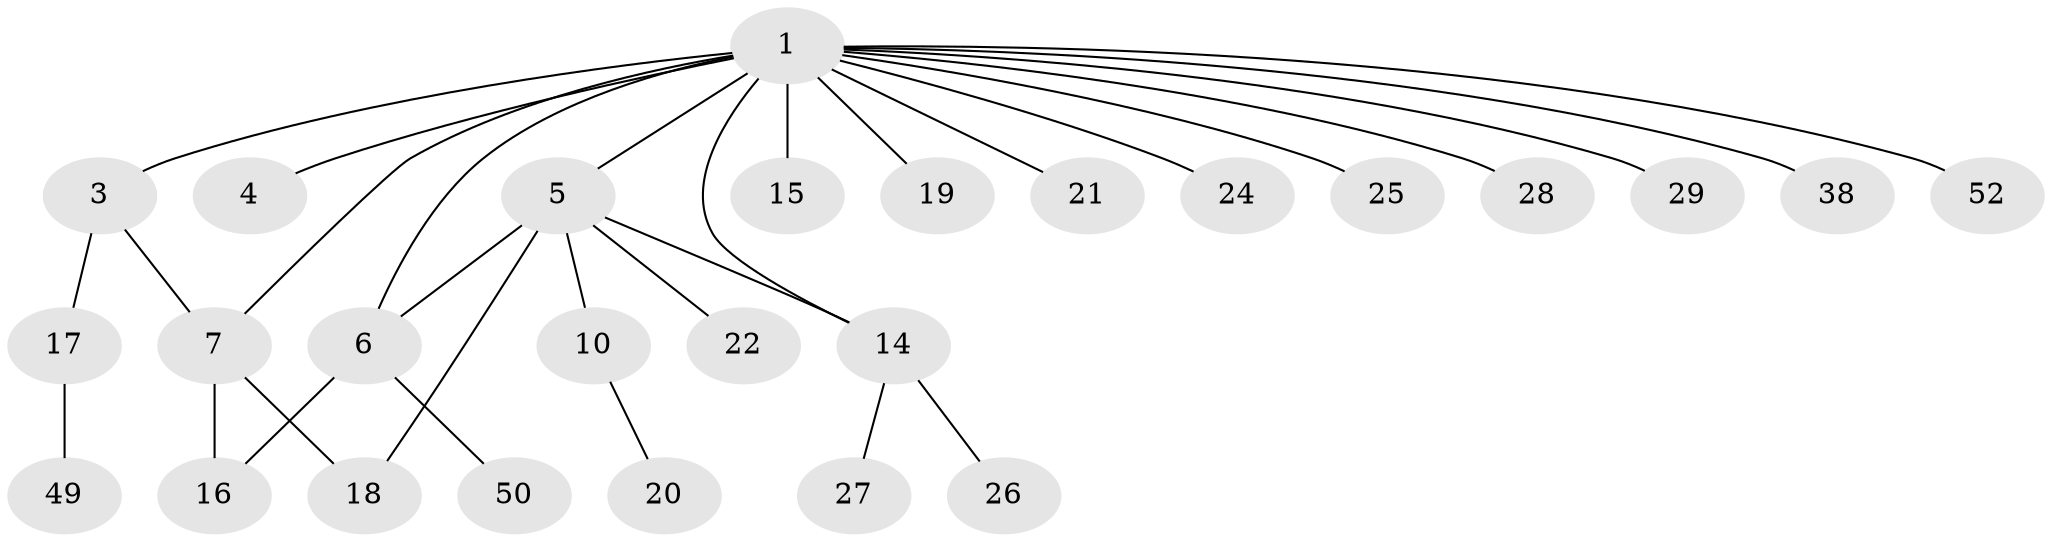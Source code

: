 // original degree distribution, {2: 0.2692307692307692, 16: 0.019230769230769232, 5: 0.057692307692307696, 1: 0.5384615384615384, 13: 0.019230769230769232, 4: 0.057692307692307696, 3: 0.038461538461538464}
// Generated by graph-tools (version 1.1) at 2025/54/03/05/25 16:54:47]
// undirected, 26 vertices, 30 edges
graph export_dot {
graph [start="1"]
  node [color=gray90,style=filled];
  1 [super="+8+2"];
  3 [super="+11+32"];
  4;
  5 [super="+9+37+44+45+41+31+30"];
  6;
  7 [super="+51+23+13"];
  10;
  14;
  15;
  16;
  17;
  18 [super="+39"];
  19 [super="+35"];
  20;
  21;
  22;
  24;
  25;
  26 [super="+42"];
  27;
  28;
  29 [super="+40"];
  38;
  49;
  50;
  52;
  1 -- 5 [weight=3];
  1 -- 6;
  1 -- 14;
  1 -- 3;
  1 -- 4;
  1 -- 7;
  1 -- 38;
  1 -- 15;
  1 -- 19;
  1 -- 52;
  1 -- 21;
  1 -- 24;
  1 -- 25;
  1 -- 28;
  1 -- 29;
  3 -- 17;
  3 -- 7;
  5 -- 6;
  5 -- 10;
  5 -- 18;
  5 -- 22;
  5 -- 14;
  6 -- 16;
  6 -- 50;
  7 -- 18;
  7 -- 16;
  10 -- 20;
  14 -- 26;
  14 -- 27;
  17 -- 49;
}

